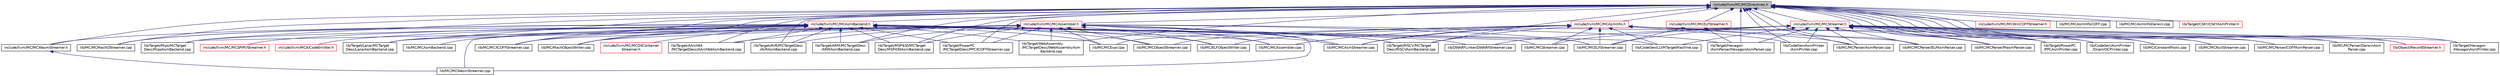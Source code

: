 digraph "include/llvm/MC/MCDirectives.h"
{
 // LATEX_PDF_SIZE
  bgcolor="transparent";
  edge [fontname="Helvetica",fontsize="10",labelfontname="Helvetica",labelfontsize="10"];
  node [fontname="Helvetica",fontsize="10",shape=record];
  Node1 [label="include/llvm/MC/MCDirectives.h",height=0.2,width=0.4,color="black", fillcolor="grey75", style="filled", fontcolor="black",tooltip=" "];
  Node1 -> Node2 [dir="back",color="midnightblue",fontsize="10",style="solid",fontname="Helvetica"];
  Node2 [label="include/llvm/MC/MCAsmBackend.h",height=0.2,width=0.4,color="red",URL="$MCAsmBackend_8h.html",tooltip=" "];
  Node2 -> Node3 [dir="back",color="midnightblue",fontsize="10",style="solid",fontname="Helvetica"];
  Node3 [label="include/llvm/MC/MCDXContainer\lStreamer.h",height=0.2,width=0.4,color="red",URL="$MCDXContainerStreamer_8h.html",tooltip=" "];
  Node2 -> Node5 [dir="back",color="midnightblue",fontsize="10",style="solid",fontname="Helvetica"];
  Node5 [label="include/llvm/MC/MCSPIRVStreamer.h",height=0.2,width=0.4,color="red",URL="$MCSPIRVStreamer_8h.html",tooltip=" "];
  Node2 -> Node7 [dir="back",color="midnightblue",fontsize="10",style="solid",fontname="Helvetica"];
  Node7 [label="include/llvm/MC/MCWasmStreamer.h",height=0.2,width=0.4,color="black",URL="$MCWasmStreamer_8h.html",tooltip=" "];
  Node7 -> Node8 [dir="back",color="midnightblue",fontsize="10",style="solid",fontname="Helvetica"];
  Node8 [label="lib/MC/MCWasmStreamer.cpp",height=0.2,width=0.4,color="black",URL="$MCWasmStreamer_8cpp.html",tooltip=" "];
  Node2 -> Node9 [dir="back",color="midnightblue",fontsize="10",style="solid",fontname="Helvetica"];
  Node9 [label="include/llvm/MCA/CodeEmitter.h",height=0.2,width=0.4,color="red",URL="$CodeEmitter_8h.html",tooltip=" "];
  Node2 -> Node11 [dir="back",color="midnightblue",fontsize="10",style="solid",fontname="Helvetica"];
  Node11 [label="lib/CodeGen/LLVMTargetMachine.cpp",height=0.2,width=0.4,color="black",URL="$LLVMTargetMachine_8cpp.html",tooltip=" "];
  Node2 -> Node12 [dir="back",color="midnightblue",fontsize="10",style="solid",fontname="Helvetica"];
  Node12 [label="lib/DWARFLinker/DWARFStreamer.cpp",height=0.2,width=0.4,color="black",URL="$DWARFStreamer_8cpp.html",tooltip=" "];
  Node2 -> Node13 [dir="back",color="midnightblue",fontsize="10",style="solid",fontname="Helvetica"];
  Node13 [label="lib/MC/ELFObjectWriter.cpp",height=0.2,width=0.4,color="black",URL="$ELFObjectWriter_8cpp.html",tooltip=" "];
  Node2 -> Node14 [dir="back",color="midnightblue",fontsize="10",style="solid",fontname="Helvetica"];
  Node14 [label="lib/MC/MachObjectWriter.cpp",height=0.2,width=0.4,color="black",URL="$MachObjectWriter_8cpp.html",tooltip=" "];
  Node2 -> Node15 [dir="back",color="midnightblue",fontsize="10",style="solid",fontname="Helvetica"];
  Node15 [label="lib/MC/MCAsmBackend.cpp",height=0.2,width=0.4,color="black",URL="$MCAsmBackend_8cpp.html",tooltip=" "];
  Node2 -> Node16 [dir="back",color="midnightblue",fontsize="10",style="solid",fontname="Helvetica"];
  Node16 [label="lib/MC/MCAsmStreamer.cpp",height=0.2,width=0.4,color="black",URL="$MCAsmStreamer_8cpp.html",tooltip=" "];
  Node2 -> Node17 [dir="back",color="midnightblue",fontsize="10",style="solid",fontname="Helvetica"];
  Node17 [label="lib/MC/MCAssembler.cpp",height=0.2,width=0.4,color="black",URL="$MCAssembler_8cpp.html",tooltip=" "];
  Node2 -> Node18 [dir="back",color="midnightblue",fontsize="10",style="solid",fontname="Helvetica"];
  Node18 [label="lib/MC/MCELFStreamer.cpp",height=0.2,width=0.4,color="black",URL="$MCELFStreamer_8cpp.html",tooltip=" "];
  Node2 -> Node19 [dir="back",color="midnightblue",fontsize="10",style="solid",fontname="Helvetica"];
  Node19 [label="lib/MC/MCExpr.cpp",height=0.2,width=0.4,color="black",URL="$MCExpr_8cpp.html",tooltip=" "];
  Node2 -> Node20 [dir="back",color="midnightblue",fontsize="10",style="solid",fontname="Helvetica"];
  Node20 [label="lib/MC/MCMachOStreamer.cpp",height=0.2,width=0.4,color="black",URL="$MCMachOStreamer_8cpp.html",tooltip=" "];
  Node2 -> Node21 [dir="back",color="midnightblue",fontsize="10",style="solid",fontname="Helvetica"];
  Node21 [label="lib/MC/MCObjectStreamer.cpp",height=0.2,width=0.4,color="black",URL="$MCObjectStreamer_8cpp.html",tooltip=" "];
  Node2 -> Node22 [dir="back",color="midnightblue",fontsize="10",style="solid",fontname="Helvetica"];
  Node22 [label="lib/MC/MCStreamer.cpp",height=0.2,width=0.4,color="black",URL="$MCStreamer_8cpp.html",tooltip=" "];
  Node2 -> Node8 [dir="back",color="midnightblue",fontsize="10",style="solid",fontname="Helvetica"];
  Node2 -> Node24 [dir="back",color="midnightblue",fontsize="10",style="solid",fontname="Helvetica"];
  Node24 [label="lib/MC/MCXCOFFStreamer.cpp",height=0.2,width=0.4,color="black",URL="$MCXCOFFStreamer_8cpp.html",tooltip=" "];
  Node2 -> Node27 [dir="back",color="midnightblue",fontsize="10",style="solid",fontname="Helvetica"];
  Node27 [label="lib/Target/AArch64\l/MCTargetDesc/AArch64AsmBackend.cpp",height=0.2,width=0.4,color="black",URL="$AArch64AsmBackend_8cpp.html",tooltip=" "];
  Node2 -> Node35 [dir="back",color="midnightblue",fontsize="10",style="solid",fontname="Helvetica"];
  Node35 [label="lib/Target/ARM/MCTargetDesc\l/ARMAsmBackend.cpp",height=0.2,width=0.4,color="black",URL="$ARMAsmBackend_8cpp.html",tooltip=" "];
  Node2 -> Node44 [dir="back",color="midnightblue",fontsize="10",style="solid",fontname="Helvetica"];
  Node44 [label="lib/Target/AVR/MCTargetDesc\l/AVRAsmBackend.cpp",height=0.2,width=0.4,color="black",URL="$AVRAsmBackend_8cpp.html",tooltip=" "];
  Node2 -> Node59 [dir="back",color="midnightblue",fontsize="10",style="solid",fontname="Helvetica"];
  Node59 [label="lib/Target/Lanai/MCTarget\lDesc/LanaiAsmBackend.cpp",height=0.2,width=0.4,color="black",URL="$LanaiAsmBackend_8cpp.html",tooltip=" "];
  Node2 -> Node66 [dir="back",color="midnightblue",fontsize="10",style="solid",fontname="Helvetica"];
  Node66 [label="lib/Target/Mips/MCTarget\lDesc/MipsAsmBackend.cpp",height=0.2,width=0.4,color="black",URL="$MipsAsmBackend_8cpp.html",tooltip=" "];
  Node2 -> Node71 [dir="back",color="midnightblue",fontsize="10",style="solid",fontname="Helvetica"];
  Node71 [label="lib/Target/MSP430/MCTarget\lDesc/MSP430AsmBackend.cpp",height=0.2,width=0.4,color="black",URL="$MSP430AsmBackend_8cpp.html",tooltip=" "];
  Node2 -> Node75 [dir="back",color="midnightblue",fontsize="10",style="solid",fontname="Helvetica"];
  Node75 [label="lib/Target/PowerPC\l/MCTargetDesc/PPCXCOFFStreamer.cpp",height=0.2,width=0.4,color="black",URL="$PPCXCOFFStreamer_8cpp.html",tooltip=" "];
  Node2 -> Node86 [dir="back",color="midnightblue",fontsize="10",style="solid",fontname="Helvetica"];
  Node86 [label="lib/Target/WebAssembly\l/MCTargetDesc/WebAssemblyAsm\lBackend.cpp",height=0.2,width=0.4,color="black",URL="$WebAssemblyAsmBackend_8cpp.html",tooltip=" "];
  Node1 -> Node91 [dir="back",color="midnightblue",fontsize="10",style="solid",fontname="Helvetica"];
  Node91 [label="include/llvm/MC/MCAsmInfo.h",height=0.2,width=0.4,color="red",URL="$MCAsmInfo_8h.html",tooltip=" "];
  Node91 -> Node169 [dir="back",color="midnightblue",fontsize="10",style="solid",fontname="Helvetica"];
  Node169 [label="lib/CodeGen/AsmPrinter\l/AsmPrinter.cpp",height=0.2,width=0.4,color="black",URL="$AsmPrinter_8cpp.html",tooltip=" "];
  Node91 -> Node11 [dir="back",color="midnightblue",fontsize="10",style="solid",fontname="Helvetica"];
  Node91 -> Node13 [dir="back",color="midnightblue",fontsize="10",style="solid",fontname="Helvetica"];
  Node91 -> Node16 [dir="back",color="midnightblue",fontsize="10",style="solid",fontname="Helvetica"];
  Node91 -> Node17 [dir="back",color="midnightblue",fontsize="10",style="solid",fontname="Helvetica"];
  Node91 -> Node18 [dir="back",color="midnightblue",fontsize="10",style="solid",fontname="Helvetica"];
  Node91 -> Node19 [dir="back",color="midnightblue",fontsize="10",style="solid",fontname="Helvetica"];
  Node91 -> Node21 [dir="back",color="midnightblue",fontsize="10",style="solid",fontname="Helvetica"];
  Node91 -> Node198 [dir="back",color="midnightblue",fontsize="10",style="solid",fontname="Helvetica"];
  Node198 [label="lib/MC/MCParser/AsmParser.cpp",height=0.2,width=0.4,color="black",URL="$AsmParser_8cpp.html",tooltip=" "];
  Node91 -> Node199 [dir="back",color="midnightblue",fontsize="10",style="solid",fontname="Helvetica"];
  Node199 [label="lib/MC/MCParser/ELFAsmParser.cpp",height=0.2,width=0.4,color="black",URL="$ELFAsmParser_8cpp.html",tooltip=" "];
  Node91 -> Node200 [dir="back",color="midnightblue",fontsize="10",style="solid",fontname="Helvetica"];
  Node200 [label="lib/MC/MCParser/MasmParser.cpp",height=0.2,width=0.4,color="black",URL="$MasmParser_8cpp.html",tooltip=" "];
  Node91 -> Node22 [dir="back",color="midnightblue",fontsize="10",style="solid",fontname="Helvetica"];
  Node91 -> Node267 [dir="back",color="midnightblue",fontsize="10",style="solid",fontname="Helvetica"];
  Node267 [label="lib/Target/PowerPC\l/PPCAsmPrinter.cpp",height=0.2,width=0.4,color="black",URL="$PPCAsmPrinter_8cpp.html",tooltip=" "];
  Node91 -> Node78 [dir="back",color="midnightblue",fontsize="10",style="solid",fontname="Helvetica"];
  Node78 [label="lib/Target/RISCV/MCTarget\lDesc/RISCVAsmBackend.cpp",height=0.2,width=0.4,color="black",URL="$RISCVAsmBackend_8cpp.html",tooltip=" "];
  Node1 -> Node311 [dir="back",color="midnightblue",fontsize="10",style="solid",fontname="Helvetica"];
  Node311 [label="include/llvm/MC/MCAssembler.h",height=0.2,width=0.4,color="red",URL="$MCAssembler_8h.html",tooltip=" "];
  Node311 -> Node13 [dir="back",color="midnightblue",fontsize="10",style="solid",fontname="Helvetica"];
  Node311 -> Node14 [dir="back",color="midnightblue",fontsize="10",style="solid",fontname="Helvetica"];
  Node311 -> Node16 [dir="back",color="midnightblue",fontsize="10",style="solid",fontname="Helvetica"];
  Node311 -> Node17 [dir="back",color="midnightblue",fontsize="10",style="solid",fontname="Helvetica"];
  Node311 -> Node18 [dir="back",color="midnightblue",fontsize="10",style="solid",fontname="Helvetica"];
  Node311 -> Node19 [dir="back",color="midnightblue",fontsize="10",style="solid",fontname="Helvetica"];
  Node311 -> Node20 [dir="back",color="midnightblue",fontsize="10",style="solid",fontname="Helvetica"];
  Node311 -> Node21 [dir="back",color="midnightblue",fontsize="10",style="solid",fontname="Helvetica"];
  Node311 -> Node8 [dir="back",color="midnightblue",fontsize="10",style="solid",fontname="Helvetica"];
  Node311 -> Node24 [dir="back",color="midnightblue",fontsize="10",style="solid",fontname="Helvetica"];
  Node311 -> Node27 [dir="back",color="midnightblue",fontsize="10",style="solid",fontname="Helvetica"];
  Node311 -> Node35 [dir="back",color="midnightblue",fontsize="10",style="solid",fontname="Helvetica"];
  Node311 -> Node44 [dir="back",color="midnightblue",fontsize="10",style="solid",fontname="Helvetica"];
  Node311 -> Node324 [dir="back",color="midnightblue",fontsize="10",style="solid",fontname="Helvetica"];
  Node324 [label="lib/Target/Hexagon\l/AsmParser/HexagonAsmParser.cpp",height=0.2,width=0.4,color="black",URL="$HexagonAsmParser_8cpp.html",tooltip=" "];
  Node311 -> Node59 [dir="back",color="midnightblue",fontsize="10",style="solid",fontname="Helvetica"];
  Node311 -> Node66 [dir="back",color="midnightblue",fontsize="10",style="solid",fontname="Helvetica"];
  Node311 -> Node71 [dir="back",color="midnightblue",fontsize="10",style="solid",fontname="Helvetica"];
  Node311 -> Node75 [dir="back",color="midnightblue",fontsize="10",style="solid",fontname="Helvetica"];
  Node311 -> Node78 [dir="back",color="midnightblue",fontsize="10",style="solid",fontname="Helvetica"];
  Node311 -> Node86 [dir="back",color="midnightblue",fontsize="10",style="solid",fontname="Helvetica"];
  Node1 -> Node334 [dir="back",color="midnightblue",fontsize="10",style="solid",fontname="Helvetica"];
  Node334 [label="include/llvm/MC/MCELFStreamer.h",height=0.2,width=0.4,color="red",URL="$MCELFStreamer_8h.html",tooltip=" "];
  Node334 -> Node18 [dir="back",color="midnightblue",fontsize="10",style="solid",fontname="Helvetica"];
  Node334 -> Node324 [dir="back",color="midnightblue",fontsize="10",style="solid",fontname="Helvetica"];
  Node1 -> Node355 [dir="back",color="midnightblue",fontsize="10",style="solid",fontname="Helvetica"];
  Node355 [label="include/llvm/MC/MCStreamer.h",height=0.2,width=0.4,color="red",URL="$MCStreamer_8h.html",tooltip=" "];
  Node355 -> Node169 [dir="back",color="midnightblue",fontsize="10",style="solid",fontname="Helvetica"];
  Node355 -> Node383 [dir="back",color="midnightblue",fontsize="10",style="solid",fontname="Helvetica"];
  Node383 [label="lib/CodeGen/AsmPrinter\l/OcamlGCPrinter.cpp",height=0.2,width=0.4,color="black",URL="$OcamlGCPrinter_8cpp.html",tooltip=" "];
  Node355 -> Node11 [dir="back",color="midnightblue",fontsize="10",style="solid",fontname="Helvetica"];
  Node355 -> Node12 [dir="back",color="midnightblue",fontsize="10",style="solid",fontname="Helvetica"];
  Node355 -> Node389 [dir="back",color="midnightblue",fontsize="10",style="solid",fontname="Helvetica"];
  Node389 [label="lib/MC/ConstantPools.cpp",height=0.2,width=0.4,color="black",URL="$ConstantPools_8cpp.html",tooltip=" "];
  Node355 -> Node16 [dir="back",color="midnightblue",fontsize="10",style="solid",fontname="Helvetica"];
  Node355 -> Node18 [dir="back",color="midnightblue",fontsize="10",style="solid",fontname="Helvetica"];
  Node355 -> Node390 [dir="back",color="midnightblue",fontsize="10",style="solid",fontname="Helvetica"];
  Node390 [label="lib/MC/MCNullStreamer.cpp",height=0.2,width=0.4,color="black",URL="$MCNullStreamer_8cpp.html",tooltip=" "];
  Node355 -> Node198 [dir="back",color="midnightblue",fontsize="10",style="solid",fontname="Helvetica"];
  Node355 -> Node391 [dir="back",color="midnightblue",fontsize="10",style="solid",fontname="Helvetica"];
  Node391 [label="lib/MC/MCParser/COFFAsmParser.cpp",height=0.2,width=0.4,color="black",URL="$COFFAsmParser_8cpp.html",tooltip=" "];
  Node355 -> Node393 [dir="back",color="midnightblue",fontsize="10",style="solid",fontname="Helvetica"];
  Node393 [label="lib/MC/MCParser/DarwinAsm\lParser.cpp",height=0.2,width=0.4,color="black",URL="$DarwinAsmParser_8cpp.html",tooltip=" "];
  Node355 -> Node199 [dir="back",color="midnightblue",fontsize="10",style="solid",fontname="Helvetica"];
  Node355 -> Node200 [dir="back",color="midnightblue",fontsize="10",style="solid",fontname="Helvetica"];
  Node355 -> Node22 [dir="back",color="midnightblue",fontsize="10",style="solid",fontname="Helvetica"];
  Node355 -> Node396 [dir="back",color="midnightblue",fontsize="10",style="solid",fontname="Helvetica"];
  Node396 [label="lib/Object/RecordStreamer.h",height=0.2,width=0.4,color="red",URL="$RecordStreamer_8h.html",tooltip=" "];
  Node355 -> Node324 [dir="back",color="midnightblue",fontsize="10",style="solid",fontname="Helvetica"];
  Node355 -> Node418 [dir="back",color="midnightblue",fontsize="10",style="solid",fontname="Helvetica"];
  Node418 [label="lib/Target/Hexagon\l/HexagonAsmPrinter.cpp",height=0.2,width=0.4,color="black",URL="$HexagonAsmPrinter_8cpp.html",tooltip=" "];
  Node355 -> Node267 [dir="back",color="midnightblue",fontsize="10",style="solid",fontname="Helvetica"];
  Node1 -> Node7 [dir="back",color="midnightblue",fontsize="10",style="solid",fontname="Helvetica"];
  Node1 -> Node360 [dir="back",color="midnightblue",fontsize="10",style="solid",fontname="Helvetica"];
  Node360 [label="include/llvm/MC/MCWinCOFFStreamer.h",height=0.2,width=0.4,color="red",URL="$MCWinCOFFStreamer_8h.html",tooltip=" "];
  Node1 -> Node169 [dir="back",color="midnightblue",fontsize="10",style="solid",fontname="Helvetica"];
  Node1 -> Node383 [dir="back",color="midnightblue",fontsize="10",style="solid",fontname="Helvetica"];
  Node1 -> Node389 [dir="back",color="midnightblue",fontsize="10",style="solid",fontname="Helvetica"];
  Node1 -> Node14 [dir="back",color="midnightblue",fontsize="10",style="solid",fontname="Helvetica"];
  Node1 -> Node101 [dir="back",color="midnightblue",fontsize="10",style="solid",fontname="Helvetica"];
  Node101 [label="lib/MC/MCAsmInfoCOFF.cpp",height=0.2,width=0.4,color="black",URL="$MCAsmInfoCOFF_8cpp.html",tooltip=" "];
  Node1 -> Node111 [dir="back",color="midnightblue",fontsize="10",style="solid",fontname="Helvetica"];
  Node111 [label="lib/MC/MCAsmInfoDarwin.cpp",height=0.2,width=0.4,color="black",URL="$MCAsmInfoDarwin_8cpp.html",tooltip=" "];
  Node1 -> Node20 [dir="back",color="midnightblue",fontsize="10",style="solid",fontname="Helvetica"];
  Node1 -> Node390 [dir="back",color="midnightblue",fontsize="10",style="solid",fontname="Helvetica"];
  Node1 -> Node198 [dir="back",color="midnightblue",fontsize="10",style="solid",fontname="Helvetica"];
  Node1 -> Node391 [dir="back",color="midnightblue",fontsize="10",style="solid",fontname="Helvetica"];
  Node1 -> Node393 [dir="back",color="midnightblue",fontsize="10",style="solid",fontname="Helvetica"];
  Node1 -> Node199 [dir="back",color="midnightblue",fontsize="10",style="solid",fontname="Helvetica"];
  Node1 -> Node200 [dir="back",color="midnightblue",fontsize="10",style="solid",fontname="Helvetica"];
  Node1 -> Node24 [dir="back",color="midnightblue",fontsize="10",style="solid",fontname="Helvetica"];
  Node1 -> Node396 [dir="back",color="midnightblue",fontsize="10",style="solid",fontname="Helvetica"];
  Node1 -> Node27 [dir="back",color="midnightblue",fontsize="10",style="solid",fontname="Helvetica"];
  Node1 -> Node35 [dir="back",color="midnightblue",fontsize="10",style="solid",fontname="Helvetica"];
  Node1 -> Node44 [dir="back",color="midnightblue",fontsize="10",style="solid",fontname="Helvetica"];
  Node1 -> Node456 [dir="back",color="midnightblue",fontsize="10",style="solid",fontname="Helvetica"];
  Node456 [label="lib/Target/CSKY/CSKYAsmPrinter.h",height=0.2,width=0.4,color="red",URL="$CSKYAsmPrinter_8h.html",tooltip=" "];
  Node1 -> Node324 [dir="back",color="midnightblue",fontsize="10",style="solid",fontname="Helvetica"];
  Node1 -> Node418 [dir="back",color="midnightblue",fontsize="10",style="solid",fontname="Helvetica"];
  Node1 -> Node59 [dir="back",color="midnightblue",fontsize="10",style="solid",fontname="Helvetica"];
  Node1 -> Node66 [dir="back",color="midnightblue",fontsize="10",style="solid",fontname="Helvetica"];
  Node1 -> Node71 [dir="back",color="midnightblue",fontsize="10",style="solid",fontname="Helvetica"];
  Node1 -> Node75 [dir="back",color="midnightblue",fontsize="10",style="solid",fontname="Helvetica"];
  Node1 -> Node267 [dir="back",color="midnightblue",fontsize="10",style="solid",fontname="Helvetica"];
  Node1 -> Node78 [dir="back",color="midnightblue",fontsize="10",style="solid",fontname="Helvetica"];
  Node1 -> Node86 [dir="back",color="midnightblue",fontsize="10",style="solid",fontname="Helvetica"];
}
